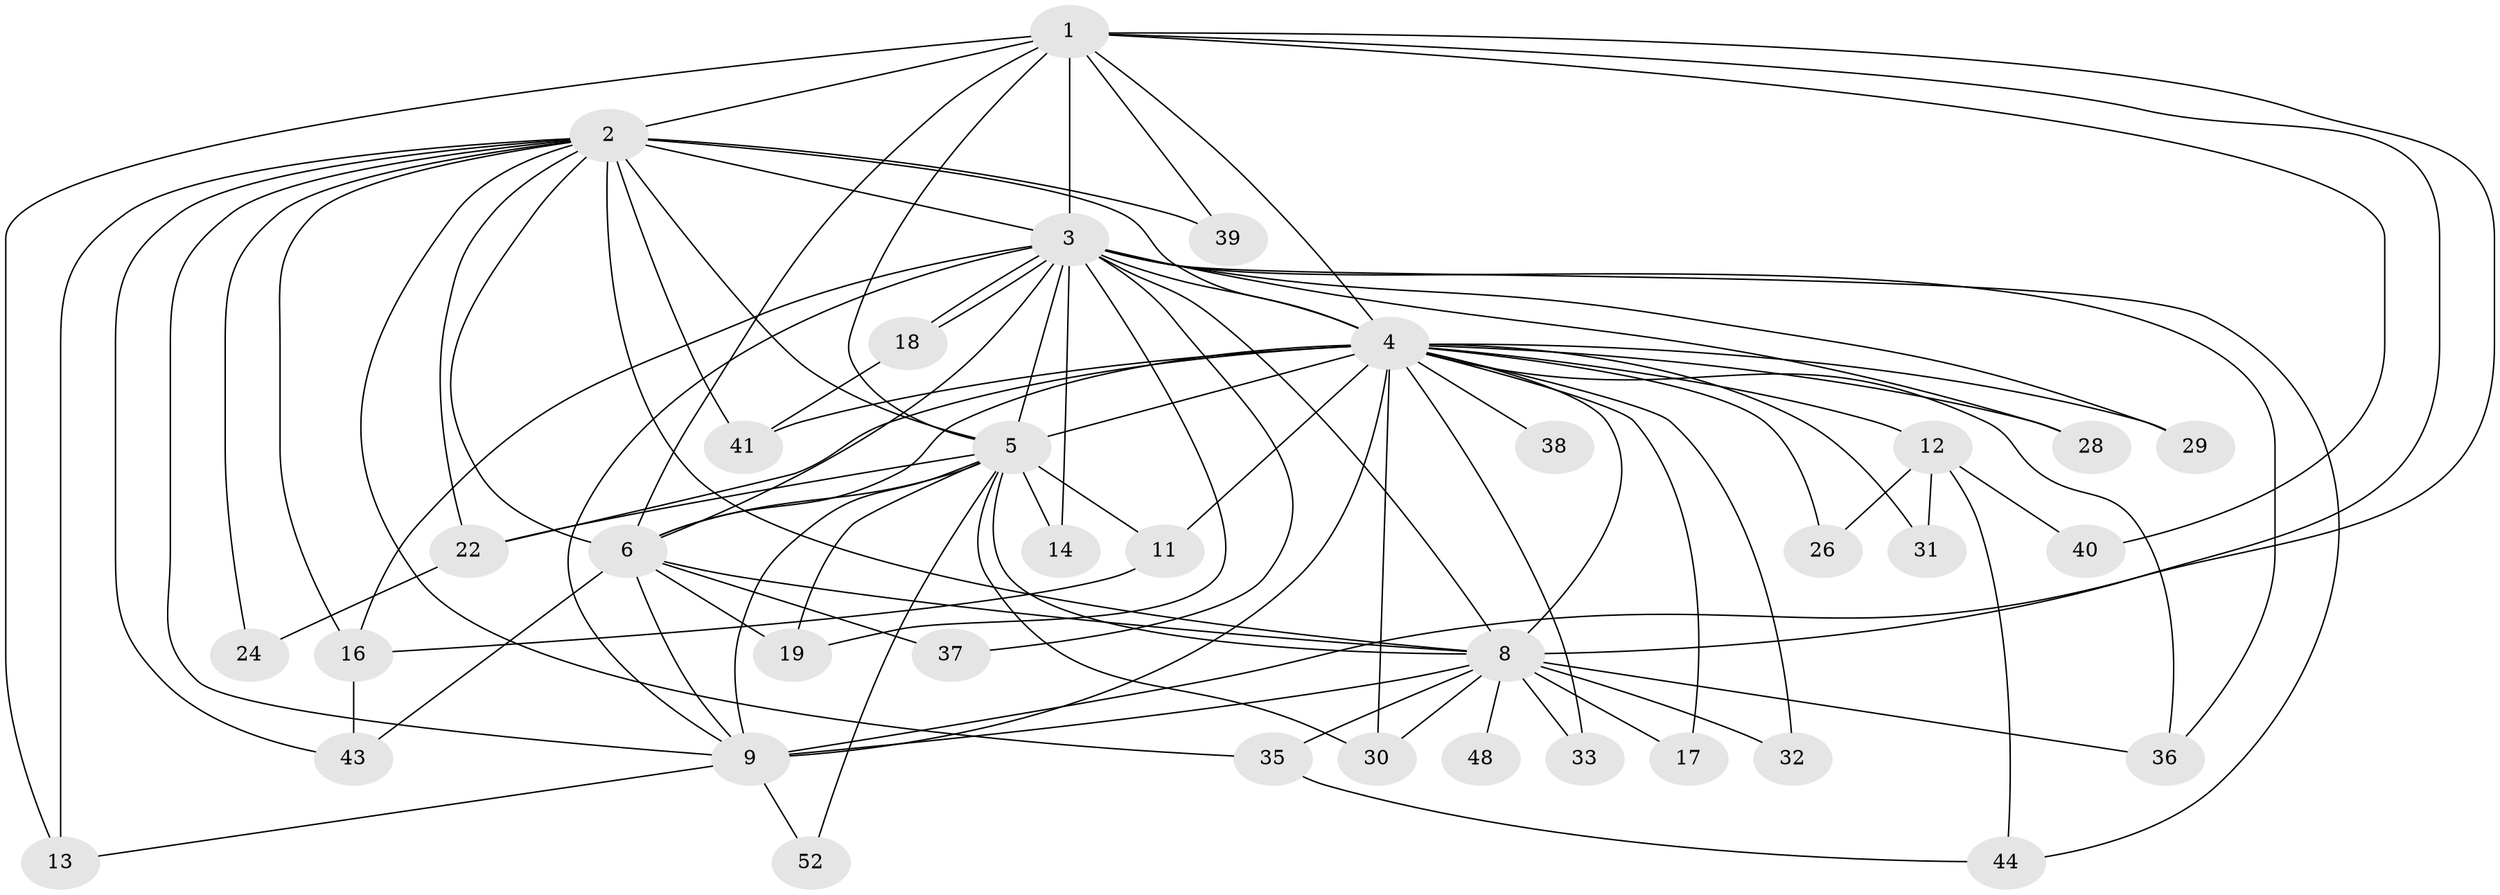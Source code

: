 // Generated by graph-tools (version 1.1) at 2025/23/03/03/25 07:23:37]
// undirected, 36 vertices, 90 edges
graph export_dot {
graph [start="1"]
  node [color=gray90,style=filled];
  1 [super="+21"];
  2 [super="+10"];
  3 [super="+51"];
  4 [super="+7"];
  5 [super="+25"];
  6 [super="+34"];
  8 [super="+42"];
  9 [super="+15"];
  11;
  12 [super="+45"];
  13 [super="+23"];
  14;
  16 [super="+20"];
  17;
  18;
  19;
  22 [super="+27"];
  24;
  26;
  28;
  29;
  30;
  31;
  32;
  33 [super="+49"];
  35;
  36 [super="+47"];
  37;
  38;
  39;
  40;
  41 [super="+50"];
  43 [super="+46"];
  44;
  48;
  52;
  1 -- 2 [weight=3];
  1 -- 3;
  1 -- 4 [weight=2];
  1 -- 5;
  1 -- 6;
  1 -- 8;
  1 -- 9;
  1 -- 13;
  1 -- 39;
  1 -- 40;
  2 -- 3 [weight=2];
  2 -- 4 [weight=4];
  2 -- 5 [weight=2];
  2 -- 6 [weight=2];
  2 -- 8 [weight=2];
  2 -- 9 [weight=2];
  2 -- 16;
  2 -- 24;
  2 -- 35;
  2 -- 39;
  2 -- 41;
  2 -- 43;
  2 -- 22;
  2 -- 13;
  3 -- 4 [weight=3];
  3 -- 5;
  3 -- 6 [weight=2];
  3 -- 8;
  3 -- 9;
  3 -- 14;
  3 -- 16;
  3 -- 18;
  3 -- 18;
  3 -- 19;
  3 -- 28;
  3 -- 29;
  3 -- 36;
  3 -- 37;
  3 -- 44;
  4 -- 5 [weight=2];
  4 -- 6 [weight=2];
  4 -- 8 [weight=2];
  4 -- 9 [weight=2];
  4 -- 12 [weight=2];
  4 -- 29;
  4 -- 30;
  4 -- 31;
  4 -- 33 [weight=2];
  4 -- 11;
  4 -- 17;
  4 -- 26;
  4 -- 28;
  4 -- 32;
  4 -- 36;
  4 -- 38;
  4 -- 41;
  4 -- 22;
  5 -- 6;
  5 -- 8;
  5 -- 9;
  5 -- 11;
  5 -- 14;
  5 -- 22;
  5 -- 30;
  5 -- 52;
  5 -- 19;
  6 -- 8;
  6 -- 9;
  6 -- 19;
  6 -- 37;
  6 -- 43;
  8 -- 9 [weight=2];
  8 -- 17;
  8 -- 32;
  8 -- 33;
  8 -- 35;
  8 -- 48 [weight=2];
  8 -- 36;
  8 -- 30;
  9 -- 13;
  9 -- 52;
  11 -- 16;
  12 -- 26;
  12 -- 31;
  12 -- 40;
  12 -- 44;
  16 -- 43;
  18 -- 41;
  22 -- 24;
  35 -- 44;
}
